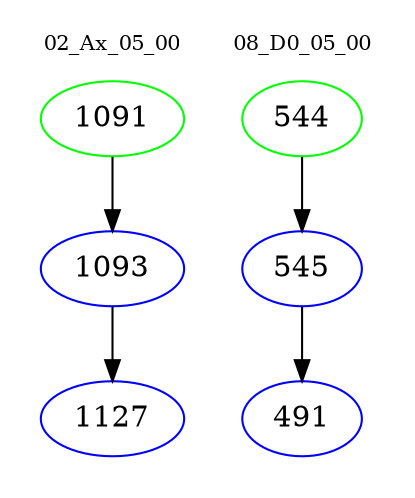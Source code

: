 digraph{
subgraph cluster_0 {
color = white
label = "02_Ax_05_00";
fontsize=10;
T0_1091 [label="1091", color="green"]
T0_1091 -> T0_1093 [color="black"]
T0_1093 [label="1093", color="blue"]
T0_1093 -> T0_1127 [color="black"]
T0_1127 [label="1127", color="blue"]
}
subgraph cluster_1 {
color = white
label = "08_D0_05_00";
fontsize=10;
T1_544 [label="544", color="green"]
T1_544 -> T1_545 [color="black"]
T1_545 [label="545", color="blue"]
T1_545 -> T1_491 [color="black"]
T1_491 [label="491", color="blue"]
}
}
